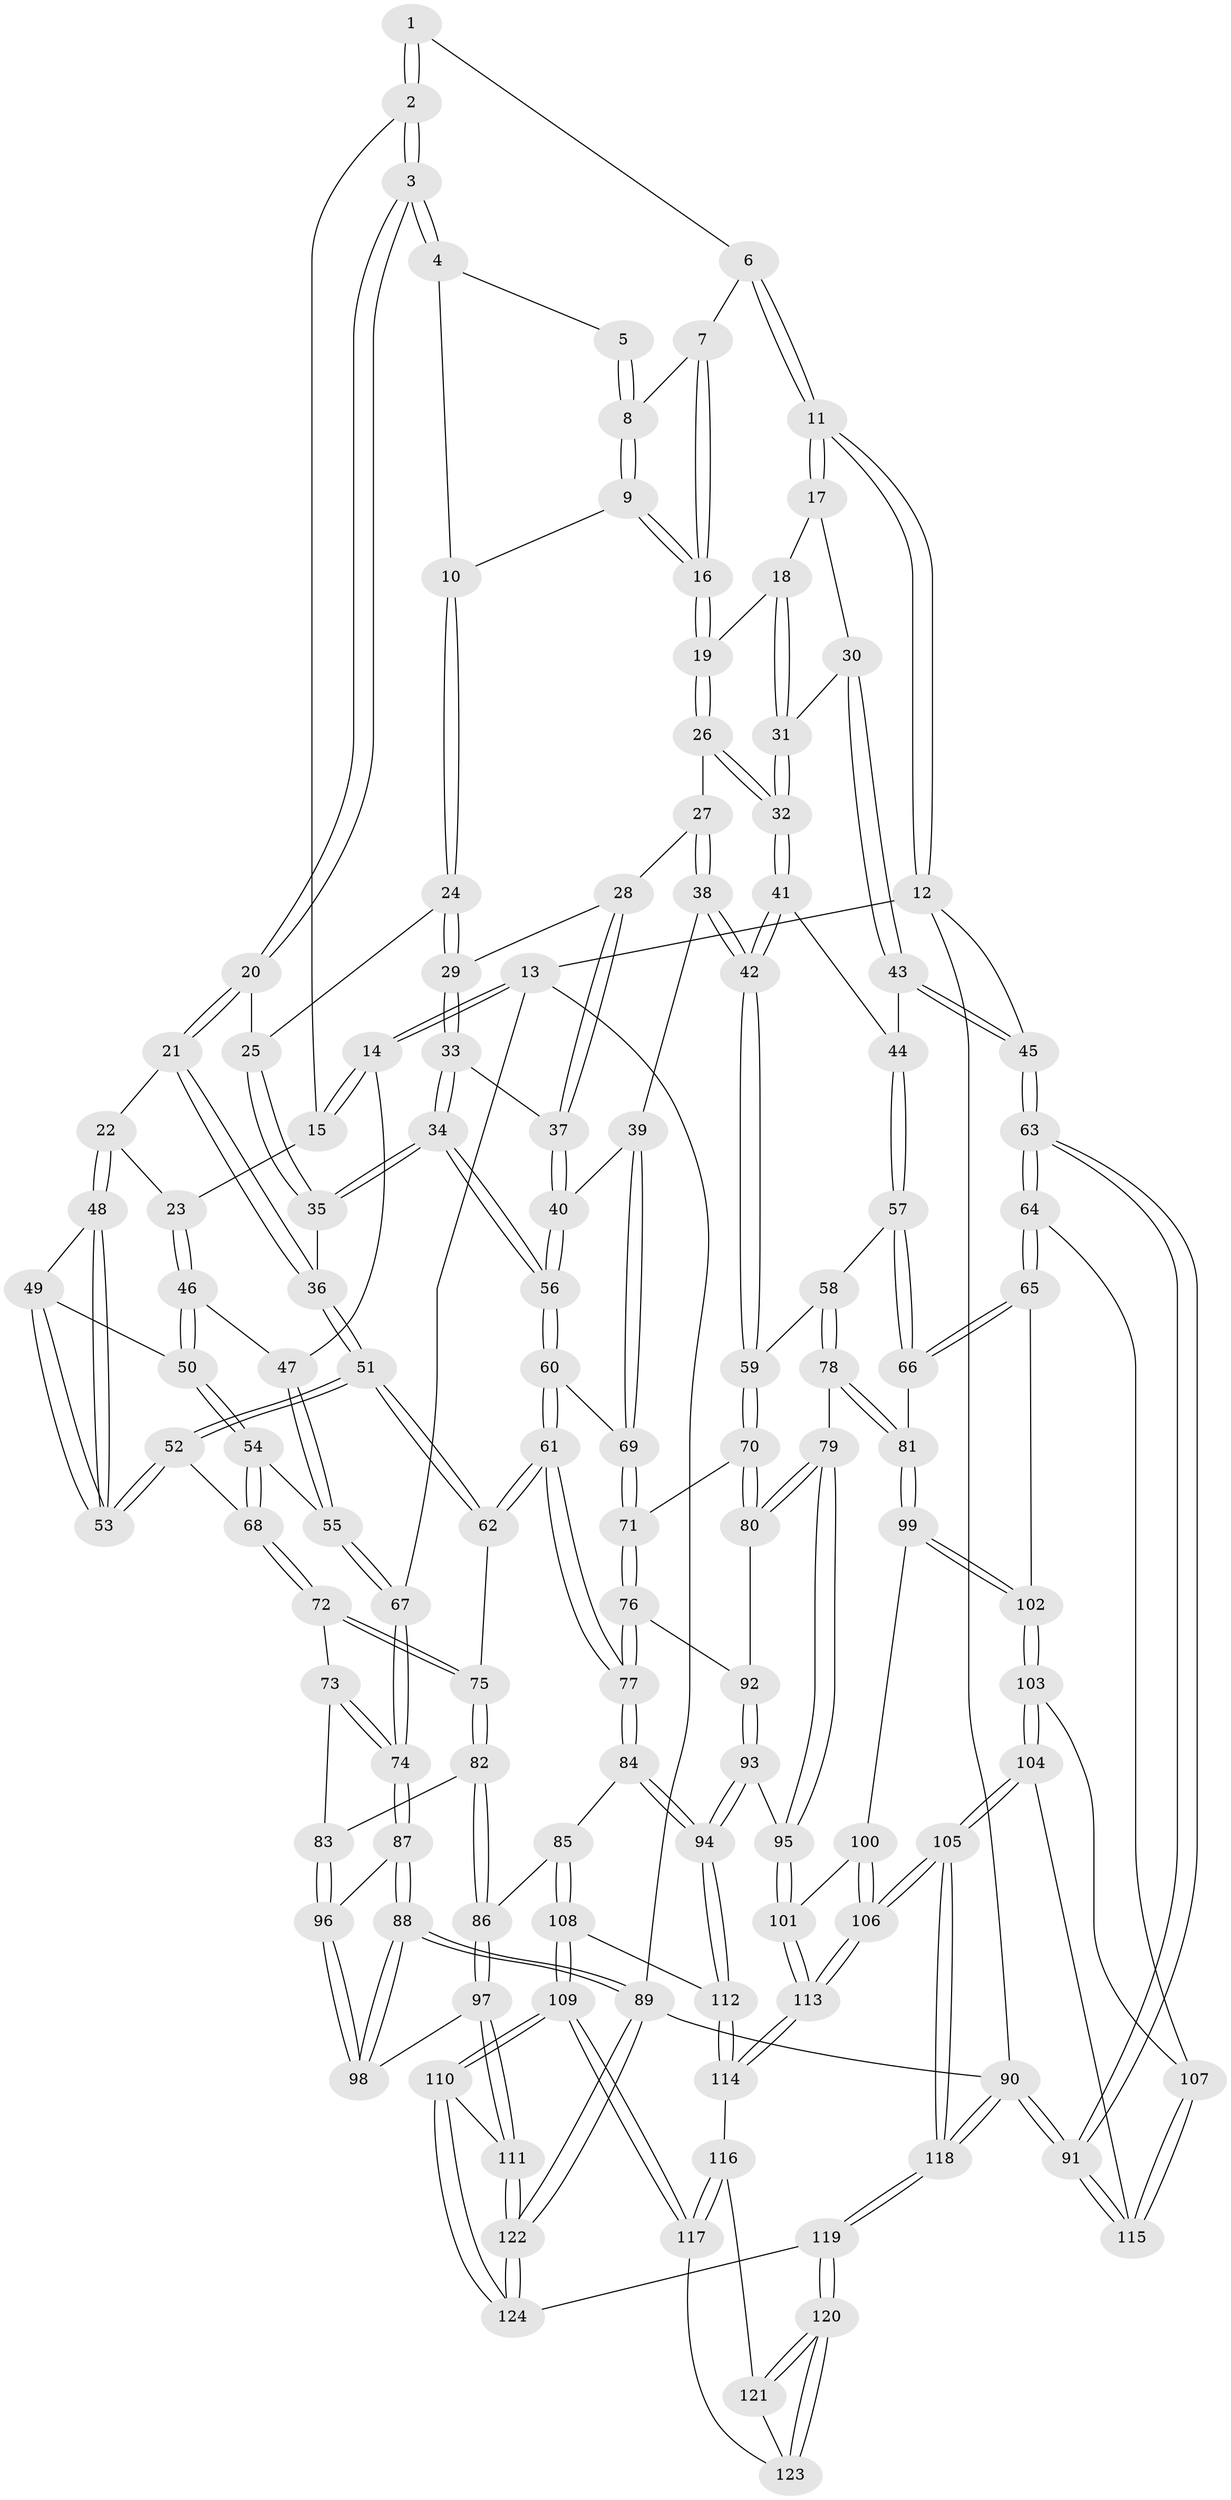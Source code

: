 // coarse degree distribution, {2: 0.11290322580645161, 3: 0.5645161290322581, 4: 0.25806451612903225, 6: 0.016129032258064516, 5: 0.04838709677419355}
// Generated by graph-tools (version 1.1) at 2025/54/03/04/25 22:54:11]
// undirected, 124 vertices, 307 edges
graph export_dot {
  node [color=gray90,style=filled];
  1 [pos="+0.708377136468276+0"];
  2 [pos="+0.24039715227373587+0"];
  3 [pos="+0.4027196283866917+0.0752324580745686"];
  4 [pos="+0.5642560134919903+0.048207560311724754"];
  5 [pos="+0.5670484956995873+0.044376519764181194"];
  6 [pos="+0.8302943223423935+0"];
  7 [pos="+0.8069042922337656+0"];
  8 [pos="+0.6711475701315104+0.04257622862958453"];
  9 [pos="+0.632255124455757+0.1194634695527065"];
  10 [pos="+0.6302787207957906+0.12149816800532616"];
  11 [pos="+1+0"];
  12 [pos="+1+0"];
  13 [pos="+0+0"];
  14 [pos="+0+0"];
  15 [pos="+0.12659417783166507+0"];
  16 [pos="+0.7937330820574625+0.11072034156640674"];
  17 [pos="+0.9176128214594319+0.15116976482518762"];
  18 [pos="+0.8655523089624665+0.15318895256832954"];
  19 [pos="+0.7974924645288546+0.1323689283528371"];
  20 [pos="+0.4058208049415538+0.09364176427278742"];
  21 [pos="+0.39790281705717817+0.18137977912631761"];
  22 [pos="+0.2777980516389864+0.2335364553212924"];
  23 [pos="+0.21863540851374647+0.2260659748907414"];
  24 [pos="+0.6211398504769775+0.1531413168871257"];
  25 [pos="+0.6166645223904199+0.15363842431149993"];
  26 [pos="+0.768930043481382+0.19602203779350988"];
  27 [pos="+0.7563952030467147+0.2006079666471791"];
  28 [pos="+0.7266197125164963+0.2018606731368923"];
  29 [pos="+0.6391757208255473+0.17994600178194936"];
  30 [pos="+0.9524900088050259+0.2252716235056113"];
  31 [pos="+0.8776273674593056+0.21224757978131542"];
  32 [pos="+0.8308556219332465+0.278304669236129"];
  33 [pos="+0.6166316896858353+0.26425541162306526"];
  34 [pos="+0.5039843038201237+0.29381175898509304"];
  35 [pos="+0.470767609526759+0.26228514902616473"];
  36 [pos="+0.4369199436322164+0.24410510838536073"];
  37 [pos="+0.6593473365604624+0.30476145938097804"];
  38 [pos="+0.70235090651308+0.36213614431515545"];
  39 [pos="+0.6974647832097751+0.36133663390420834"];
  40 [pos="+0.6838140169096931+0.35269276263178906"];
  41 [pos="+0.8350922128034771+0.288384677938758"];
  42 [pos="+0.7799907444332698+0.39868927597020376"];
  43 [pos="+0.9899125566066171+0.27254943217213684"];
  44 [pos="+0.9347790932622796+0.2906922444266356"];
  45 [pos="+1+0.3180353638115836"];
  46 [pos="+0.1637876475329215+0.2578531212485466"];
  47 [pos="+0.11186083046260831+0.23090443001159972"];
  48 [pos="+0.28018961255532354+0.2680844979352148"];
  49 [pos="+0.2029888702293846+0.35225741069289557"];
  50 [pos="+0.15951574861218393+0.3293653216563156"];
  51 [pos="+0.32334155944264714+0.43515228417810514"];
  52 [pos="+0.30595570808587486+0.4211189381046292"];
  53 [pos="+0.2921628610620207+0.4018341736900306"];
  54 [pos="+0.11093239333988808+0.3801895275953322"];
  55 [pos="+0+0.36113248072747584"];
  56 [pos="+0.5284398037042869+0.3796950193313005"];
  57 [pos="+0.8701328681638152+0.46916039607591703"];
  58 [pos="+0.8392985081980602+0.4632396798547233"];
  59 [pos="+0.8000157534157365+0.43985290393926757"];
  60 [pos="+0.5111262175693221+0.4594988396898834"];
  61 [pos="+0.46325385146938264+0.49334221318476956"];
  62 [pos="+0.3346049615962149+0.46268295213090593"];
  63 [pos="+1+0.5542056241288377"];
  64 [pos="+1+0.5589849518287302"];
  65 [pos="+1+0.5521601044927824"];
  66 [pos="+1+0.5425403697995627"];
  67 [pos="+0+0.3797254471559302"];
  68 [pos="+0.13351540471474244+0.4431818612183401"];
  69 [pos="+0.6049525714812141+0.4885503871144959"];
  70 [pos="+0.66900397509507+0.5456234500965502"];
  71 [pos="+0.6597649738178193+0.5417554202212742"];
  72 [pos="+0.12809691199061884+0.4834693353617172"];
  73 [pos="+0.11698918803015668+0.5127040442407418"];
  74 [pos="+0+0.5545191210508048"];
  75 [pos="+0.3215945480475649+0.4819757325175144"];
  76 [pos="+0.5261164192786089+0.6310307223471588"];
  77 [pos="+0.4866421273256902+0.6406979999438048"];
  78 [pos="+0.7742676623411636+0.6491553480056678"];
  79 [pos="+0.7295064426647876+0.647796808800498"];
  80 [pos="+0.6987227532583168+0.6237772099164208"];
  81 [pos="+0.7927176513745033+0.6592192819399489"];
  82 [pos="+0.2620430992198729+0.6014026403565623"];
  83 [pos="+0.20035140623282743+0.6163242536598064"];
  84 [pos="+0.4787196148238547+0.661705985140834"];
  85 [pos="+0.3709021023384031+0.7010941070218045"];
  86 [pos="+0.3535712428458113+0.6929563032178752"];
  87 [pos="+0+0.6135202624035013"];
  88 [pos="+0+1"];
  89 [pos="+0+1"];
  90 [pos="+1+1"];
  91 [pos="+1+0.8973731093856593"];
  92 [pos="+0.6433370466709901+0.6517284810413331"];
  93 [pos="+0.6236230643937882+0.6875898361638362"];
  94 [pos="+0.5500654430240417+0.7613671012842642"];
  95 [pos="+0.6920772186456994+0.7520145641190263"];
  96 [pos="+0.1665950058631153+0.6583541441162054"];
  97 [pos="+0.207709905417278+0.7972386560139039"];
  98 [pos="+0.15470636877089228+0.7855651365841854"];
  99 [pos="+0.8213888720976762+0.7097320335612584"];
  100 [pos="+0.7774191430491415+0.7489822557975564"];
  101 [pos="+0.6868098923134172+0.7758038677667094"];
  102 [pos="+0.8339479016586215+0.721568800132954"];
  103 [pos="+0.8756851608007806+0.7903932438177231"];
  104 [pos="+0.8519847052640276+0.9057774007060743"];
  105 [pos="+0.7530020084552824+1"];
  106 [pos="+0.7466710942851659+0.9943332779959431"];
  107 [pos="+0.964658881868473+0.7352439794375192"];
  108 [pos="+0.37232792105295287+0.8028635797118614"];
  109 [pos="+0.3651486319237759+0.8586221963126648"];
  110 [pos="+0.34981270056197405+0.8712319075314139"];
  111 [pos="+0.3244772073881941+0.8841618282513994"];
  112 [pos="+0.5537622702411584+0.7721696531883978"];
  113 [pos="+0.6578986511642924+0.8422549117940653"];
  114 [pos="+0.5633113430931443+0.7923357999116871"];
  115 [pos="+0.9971881757860095+0.8871616408437504"];
  116 [pos="+0.5314847486344093+0.8202607294132449"];
  117 [pos="+0.4030224851339872+0.865482106580555"];
  118 [pos="+0.7266253720977376+1"];
  119 [pos="+0.5852955185153959+1"];
  120 [pos="+0.5014540918768529+0.9640172753869681"];
  121 [pos="+0.5200830539866702+0.8623321025081214"];
  122 [pos="+0.10128252533996879+1"];
  123 [pos="+0.4520433059232768+0.9103355980183991"];
  124 [pos="+0.563979190511396+1"];
  1 -- 2;
  1 -- 2;
  1 -- 6;
  2 -- 3;
  2 -- 3;
  2 -- 15;
  3 -- 4;
  3 -- 4;
  3 -- 20;
  3 -- 20;
  4 -- 5;
  4 -- 10;
  5 -- 8;
  5 -- 8;
  6 -- 7;
  6 -- 11;
  6 -- 11;
  7 -- 8;
  7 -- 16;
  7 -- 16;
  8 -- 9;
  8 -- 9;
  9 -- 10;
  9 -- 16;
  9 -- 16;
  10 -- 24;
  10 -- 24;
  11 -- 12;
  11 -- 12;
  11 -- 17;
  11 -- 17;
  12 -- 13;
  12 -- 45;
  12 -- 90;
  13 -- 14;
  13 -- 14;
  13 -- 67;
  13 -- 89;
  14 -- 15;
  14 -- 15;
  14 -- 47;
  15 -- 23;
  16 -- 19;
  16 -- 19;
  17 -- 18;
  17 -- 30;
  18 -- 19;
  18 -- 31;
  18 -- 31;
  19 -- 26;
  19 -- 26;
  20 -- 21;
  20 -- 21;
  20 -- 25;
  21 -- 22;
  21 -- 36;
  21 -- 36;
  22 -- 23;
  22 -- 48;
  22 -- 48;
  23 -- 46;
  23 -- 46;
  24 -- 25;
  24 -- 29;
  24 -- 29;
  25 -- 35;
  25 -- 35;
  26 -- 27;
  26 -- 32;
  26 -- 32;
  27 -- 28;
  27 -- 38;
  27 -- 38;
  28 -- 29;
  28 -- 37;
  28 -- 37;
  29 -- 33;
  29 -- 33;
  30 -- 31;
  30 -- 43;
  30 -- 43;
  31 -- 32;
  31 -- 32;
  32 -- 41;
  32 -- 41;
  33 -- 34;
  33 -- 34;
  33 -- 37;
  34 -- 35;
  34 -- 35;
  34 -- 56;
  34 -- 56;
  35 -- 36;
  36 -- 51;
  36 -- 51;
  37 -- 40;
  37 -- 40;
  38 -- 39;
  38 -- 42;
  38 -- 42;
  39 -- 40;
  39 -- 69;
  39 -- 69;
  40 -- 56;
  40 -- 56;
  41 -- 42;
  41 -- 42;
  41 -- 44;
  42 -- 59;
  42 -- 59;
  43 -- 44;
  43 -- 45;
  43 -- 45;
  44 -- 57;
  44 -- 57;
  45 -- 63;
  45 -- 63;
  46 -- 47;
  46 -- 50;
  46 -- 50;
  47 -- 55;
  47 -- 55;
  48 -- 49;
  48 -- 53;
  48 -- 53;
  49 -- 50;
  49 -- 53;
  49 -- 53;
  50 -- 54;
  50 -- 54;
  51 -- 52;
  51 -- 52;
  51 -- 62;
  51 -- 62;
  52 -- 53;
  52 -- 53;
  52 -- 68;
  54 -- 55;
  54 -- 68;
  54 -- 68;
  55 -- 67;
  55 -- 67;
  56 -- 60;
  56 -- 60;
  57 -- 58;
  57 -- 66;
  57 -- 66;
  58 -- 59;
  58 -- 78;
  58 -- 78;
  59 -- 70;
  59 -- 70;
  60 -- 61;
  60 -- 61;
  60 -- 69;
  61 -- 62;
  61 -- 62;
  61 -- 77;
  61 -- 77;
  62 -- 75;
  63 -- 64;
  63 -- 64;
  63 -- 91;
  63 -- 91;
  64 -- 65;
  64 -- 65;
  64 -- 107;
  65 -- 66;
  65 -- 66;
  65 -- 102;
  66 -- 81;
  67 -- 74;
  67 -- 74;
  68 -- 72;
  68 -- 72;
  69 -- 71;
  69 -- 71;
  70 -- 71;
  70 -- 80;
  70 -- 80;
  71 -- 76;
  71 -- 76;
  72 -- 73;
  72 -- 75;
  72 -- 75;
  73 -- 74;
  73 -- 74;
  73 -- 83;
  74 -- 87;
  74 -- 87;
  75 -- 82;
  75 -- 82;
  76 -- 77;
  76 -- 77;
  76 -- 92;
  77 -- 84;
  77 -- 84;
  78 -- 79;
  78 -- 81;
  78 -- 81;
  79 -- 80;
  79 -- 80;
  79 -- 95;
  79 -- 95;
  80 -- 92;
  81 -- 99;
  81 -- 99;
  82 -- 83;
  82 -- 86;
  82 -- 86;
  83 -- 96;
  83 -- 96;
  84 -- 85;
  84 -- 94;
  84 -- 94;
  85 -- 86;
  85 -- 108;
  85 -- 108;
  86 -- 97;
  86 -- 97;
  87 -- 88;
  87 -- 88;
  87 -- 96;
  88 -- 89;
  88 -- 89;
  88 -- 98;
  88 -- 98;
  89 -- 122;
  89 -- 122;
  89 -- 90;
  90 -- 91;
  90 -- 91;
  90 -- 118;
  90 -- 118;
  91 -- 115;
  91 -- 115;
  92 -- 93;
  92 -- 93;
  93 -- 94;
  93 -- 94;
  93 -- 95;
  94 -- 112;
  94 -- 112;
  95 -- 101;
  95 -- 101;
  96 -- 98;
  96 -- 98;
  97 -- 98;
  97 -- 111;
  97 -- 111;
  99 -- 100;
  99 -- 102;
  99 -- 102;
  100 -- 101;
  100 -- 106;
  100 -- 106;
  101 -- 113;
  101 -- 113;
  102 -- 103;
  102 -- 103;
  103 -- 104;
  103 -- 104;
  103 -- 107;
  104 -- 105;
  104 -- 105;
  104 -- 115;
  105 -- 106;
  105 -- 106;
  105 -- 118;
  105 -- 118;
  106 -- 113;
  106 -- 113;
  107 -- 115;
  107 -- 115;
  108 -- 109;
  108 -- 109;
  108 -- 112;
  109 -- 110;
  109 -- 110;
  109 -- 117;
  109 -- 117;
  110 -- 111;
  110 -- 124;
  110 -- 124;
  111 -- 122;
  111 -- 122;
  112 -- 114;
  112 -- 114;
  113 -- 114;
  113 -- 114;
  114 -- 116;
  116 -- 117;
  116 -- 117;
  116 -- 121;
  117 -- 123;
  118 -- 119;
  118 -- 119;
  119 -- 120;
  119 -- 120;
  119 -- 124;
  120 -- 121;
  120 -- 121;
  120 -- 123;
  120 -- 123;
  121 -- 123;
  122 -- 124;
  122 -- 124;
}
